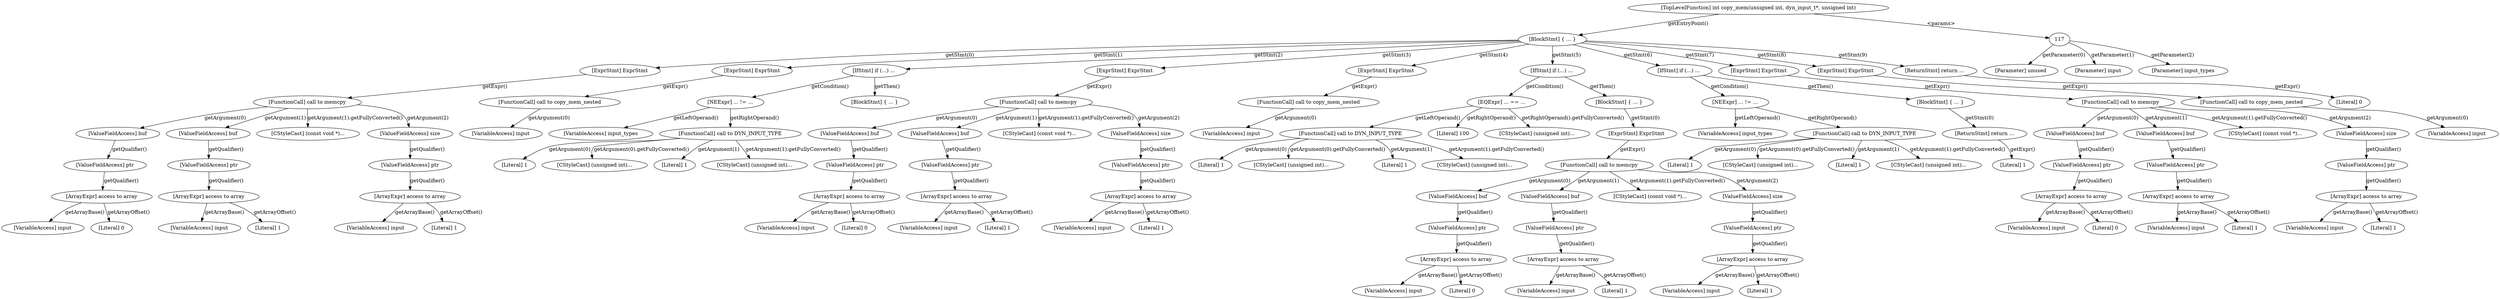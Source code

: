 digraph {
  compound=true;
  0[label="[ExprStmt] ExprStmt"; ];
  1[label="[FunctionCall] call to memcpy"; ];
  2[label="[VariableAccess] input"; ];
  3[label="[Literal] 0"; ];
  4[label="[ArrayExpr] access to array"; ];
  5[label="[ValueFieldAccess] ptr"; ];
  6[label="[ValueFieldAccess] buf"; ];
  7[label="[VariableAccess] input"; ];
  8[label="[Literal] 1"; ];
  9[label="[ArrayExpr] access to array"; ];
  10[label="[ValueFieldAccess] ptr"; ];
  11[label="[ValueFieldAccess] buf"; ];
  12[label="[CStyleCast] (const void *)..."; ];
  13[label="[VariableAccess] input"; ];
  14[label="[Literal] 1"; ];
  15[label="[ArrayExpr] access to array"; ];
  16[label="[ValueFieldAccess] ptr"; ];
  17[label="[ValueFieldAccess] size"; ];
  18[label="[ExprStmt] ExprStmt"; ];
  19[label="[FunctionCall] call to copy_mem_nested"; ];
  20[label="[VariableAccess] input"; ];
  21[label="[IfStmt] if (...) ... "; ];
  22[label="[VariableAccess] input_types"; ];
  23[label="[FunctionCall] call to DYN_INPUT_TYPE"; ];
  24[label="[Literal] 1"; ];
  25[label="[CStyleCast] (unsigned int)..."; ];
  26[label="[Literal] 1"; ];
  27[label="[CStyleCast] (unsigned int)..."; ];
  28[label="[NEExpr] ... != ..."; ];
  29[label="[BlockStmt] { ... }"; ];
  30[label="[ExprStmt] ExprStmt"; ];
  31[label="[FunctionCall] call to memcpy"; ];
  32[label="[VariableAccess] input"; ];
  33[label="[Literal] 0"; ];
  34[label="[ArrayExpr] access to array"; ];
  35[label="[ValueFieldAccess] ptr"; ];
  36[label="[ValueFieldAccess] buf"; ];
  37[label="[VariableAccess] input"; ];
  38[label="[Literal] 1"; ];
  39[label="[ArrayExpr] access to array"; ];
  40[label="[ValueFieldAccess] ptr"; ];
  41[label="[ValueFieldAccess] buf"; ];
  42[label="[CStyleCast] (const void *)..."; ];
  43[label="[VariableAccess] input"; ];
  44[label="[Literal] 1"; ];
  45[label="[ArrayExpr] access to array"; ];
  46[label="[ValueFieldAccess] ptr"; ];
  47[label="[ValueFieldAccess] size"; ];
  48[label="[ExprStmt] ExprStmt"; ];
  49[label="[FunctionCall] call to copy_mem_nested"; ];
  50[label="[VariableAccess] input"; ];
  51[label="[IfStmt] if (...) ... "; ];
  52[label="[FunctionCall] call to DYN_INPUT_TYPE"; ];
  53[label="[Literal] 1"; ];
  54[label="[CStyleCast] (unsigned int)..."; ];
  55[label="[Literal] 1"; ];
  56[label="[CStyleCast] (unsigned int)..."; ];
  57[label="[Literal] 100"; ];
  58[label="[CStyleCast] (unsigned int)..."; ];
  59[label="[EQExpr] ... == ..."; ];
  60[label="[ExprStmt] ExprStmt"; ];
  61[label="[FunctionCall] call to memcpy"; ];
  62[label="[VariableAccess] input"; ];
  63[label="[Literal] 0"; ];
  64[label="[ArrayExpr] access to array"; ];
  65[label="[ValueFieldAccess] ptr"; ];
  66[label="[ValueFieldAccess] buf"; ];
  67[label="[VariableAccess] input"; ];
  68[label="[Literal] 1"; ];
  69[label="[ArrayExpr] access to array"; ];
  70[label="[ValueFieldAccess] ptr"; ];
  71[label="[ValueFieldAccess] buf"; ];
  72[label="[CStyleCast] (const void *)..."; ];
  73[label="[VariableAccess] input"; ];
  74[label="[Literal] 1"; ];
  75[label="[ArrayExpr] access to array"; ];
  76[label="[ValueFieldAccess] ptr"; ];
  77[label="[ValueFieldAccess] size"; ];
  78[label="[BlockStmt] { ... }"; ];
  79[label="[IfStmt] if (...) ... "; ];
  80[label="[VariableAccess] input_types"; ];
  81[label="[FunctionCall] call to DYN_INPUT_TYPE"; ];
  82[label="[Literal] 1"; ];
  83[label="[CStyleCast] (unsigned int)..."; ];
  84[label="[Literal] 1"; ];
  85[label="[CStyleCast] (unsigned int)..."; ];
  86[label="[NEExpr] ... != ..."; ];
  87[label="[ReturnStmt] return ..."; ];
  88[label="[Literal] 1"; ];
  89[label="[BlockStmt] { ... }"; ];
  90[label="[ExprStmt] ExprStmt"; ];
  91[label="[FunctionCall] call to memcpy"; ];
  92[label="[VariableAccess] input"; ];
  93[label="[Literal] 0"; ];
  94[label="[ArrayExpr] access to array"; ];
  95[label="[ValueFieldAccess] ptr"; ];
  96[label="[ValueFieldAccess] buf"; ];
  97[label="[VariableAccess] input"; ];
  98[label="[Literal] 1"; ];
  99[label="[ArrayExpr] access to array"; ];
  100[label="[ValueFieldAccess] ptr"; ];
  101[label="[ValueFieldAccess] buf"; ];
  102[label="[CStyleCast] (const void *)..."; ];
  103[label="[VariableAccess] input"; ];
  104[label="[Literal] 1"; ];
  105[label="[ArrayExpr] access to array"; ];
  106[label="[ValueFieldAccess] ptr"; ];
  107[label="[ValueFieldAccess] size"; ];
  108[label="[ExprStmt] ExprStmt"; ];
  109[label="[FunctionCall] call to copy_mem_nested"; ];
  110[label="[VariableAccess] input"; ];
  111[label="[ReturnStmt] return ..."; ];
  112[label="[Literal] 0"; ];
  113[label="[BlockStmt] { ... }"; ];
  114[label="[Parameter] unused"; ];
  115[label="[Parameter] input"; ];
  116[label="[Parameter] input_types"; ];
  117[];
  118[label="[TopLevelFunction] int copy_mem(unsigned int, dyn_input_t*, unsigned int)"; ];
  0 -> 1[label="getExpr()"; ];
  1 -> 6[label="getArgument(0)"; ];
  4 -> 2[label="getArrayBase()"; ];
  5 -> 4[label="getQualifier()"; ];
  6 -> 5[label="getQualifier()"; ];
  9 -> 7[label="getArrayBase()"; ];
  10 -> 9[label="getQualifier()"; ];
  11 -> 10[label="getQualifier()"; ];
  15 -> 13[label="getArrayBase()"; ];
  16 -> 15[label="getQualifier()"; ];
  17 -> 16[label="getQualifier()"; ];
  18 -> 19[label="getExpr()"; ];
  19 -> 20[label="getArgument(0)"; ];
  21 -> 28[label="getCondition()"; ];
  23 -> 24[label="getArgument(0)"; ];
  28 -> 22[label="getLeftOperand()"; ];
  30 -> 31[label="getExpr()"; ];
  31 -> 36[label="getArgument(0)"; ];
  34 -> 32[label="getArrayBase()"; ];
  35 -> 34[label="getQualifier()"; ];
  36 -> 35[label="getQualifier()"; ];
  39 -> 37[label="getArrayBase()"; ];
  40 -> 39[label="getQualifier()"; ];
  41 -> 40[label="getQualifier()"; ];
  45 -> 43[label="getArrayBase()"; ];
  46 -> 45[label="getQualifier()"; ];
  47 -> 46[label="getQualifier()"; ];
  48 -> 49[label="getExpr()"; ];
  49 -> 50[label="getArgument(0)"; ];
  51 -> 59[label="getCondition()"; ];
  52 -> 53[label="getArgument(0)"; ];
  59 -> 52[label="getLeftOperand()"; ];
  60 -> 61[label="getExpr()"; ];
  61 -> 66[label="getArgument(0)"; ];
  64 -> 62[label="getArrayBase()"; ];
  65 -> 64[label="getQualifier()"; ];
  66 -> 65[label="getQualifier()"; ];
  69 -> 67[label="getArrayBase()"; ];
  70 -> 69[label="getQualifier()"; ];
  71 -> 70[label="getQualifier()"; ];
  75 -> 73[label="getArrayBase()"; ];
  76 -> 75[label="getQualifier()"; ];
  77 -> 76[label="getQualifier()"; ];
  78 -> 60[label="getStmt(0)"; ];
  79 -> 86[label="getCondition()"; ];
  81 -> 82[label="getArgument(0)"; ];
  86 -> 80[label="getLeftOperand()"; ];
  87 -> 88[label="getExpr()"; ];
  89 -> 87[label="getStmt(0)"; ];
  90 -> 91[label="getExpr()"; ];
  91 -> 96[label="getArgument(0)"; ];
  94 -> 92[label="getArrayBase()"; ];
  95 -> 94[label="getQualifier()"; ];
  96 -> 95[label="getQualifier()"; ];
  99 -> 97[label="getArrayBase()"; ];
  100 -> 99[label="getQualifier()"; ];
  101 -> 100[label="getQualifier()"; ];
  105 -> 103[label="getArrayBase()"; ];
  106 -> 105[label="getQualifier()"; ];
  107 -> 106[label="getQualifier()"; ];
  108 -> 109[label="getExpr()"; ];
  109 -> 110[label="getArgument(0)"; ];
  111 -> 112[label="getExpr()"; ];
  113 -> 0[label="getStmt(0)"; ];
  118 -> 117[label="<params>"; ];
  117 -> 114[label="getParameter(0)"; ];
  1 -> 11[label="getArgument(1)"; ];
  4 -> 3[label="getArrayOffset()"; ];
  9 -> 8[label="getArrayOffset()"; ];
  15 -> 14[label="getArrayOffset()"; ];
  21 -> 29[label="getThen()"; ];
  23 -> 26[label="getArgument(1)"; ];
  28 -> 23[label="getRightOperand()"; ];
  31 -> 41[label="getArgument(1)"; ];
  34 -> 33[label="getArrayOffset()"; ];
  39 -> 38[label="getArrayOffset()"; ];
  45 -> 44[label="getArrayOffset()"; ];
  51 -> 78[label="getThen()"; ];
  52 -> 55[label="getArgument(1)"; ];
  59 -> 57[label="getRightOperand()"; ];
  61 -> 71[label="getArgument(1)"; ];
  64 -> 63[label="getArrayOffset()"; ];
  69 -> 68[label="getArrayOffset()"; ];
  75 -> 74[label="getArrayOffset()"; ];
  79 -> 89[label="getThen()"; ];
  81 -> 84[label="getArgument(1)"; ];
  86 -> 81[label="getRightOperand()"; ];
  91 -> 101[label="getArgument(1)"; ];
  94 -> 93[label="getArrayOffset()"; ];
  99 -> 98[label="getArrayOffset()"; ];
  105 -> 104[label="getArrayOffset()"; ];
  113 -> 18[label="getStmt(1)"; ];
  118 -> 113[label="getEntryPoint()"; ];
  117 -> 115[label="getParameter(1)"; ];
  1 -> 17[label="getArgument(2)"; ];
  23 -> 25[label="getArgument(0).getFullyConverted()"; ];
  31 -> 47[label="getArgument(2)"; ];
  52 -> 54[label="getArgument(0).getFullyConverted()"; ];
  59 -> 58[label="getRightOperand().getFullyConverted()"; ];
  61 -> 77[label="getArgument(2)"; ];
  81 -> 83[label="getArgument(0).getFullyConverted()"; ];
  91 -> 107[label="getArgument(2)"; ];
  113 -> 21[label="getStmt(2)"; ];
  117 -> 116[label="getParameter(2)"; ];
  1 -> 12[label="getArgument(1).getFullyConverted()"; ];
  23 -> 27[label="getArgument(1).getFullyConverted()"; ];
  31 -> 42[label="getArgument(1).getFullyConverted()"; ];
  52 -> 56[label="getArgument(1).getFullyConverted()"; ];
  61 -> 72[label="getArgument(1).getFullyConverted()"; ];
  81 -> 85[label="getArgument(1).getFullyConverted()"; ];
  91 -> 102[label="getArgument(1).getFullyConverted()"; ];
  113 -> 30[label="getStmt(3)"; ];
  113 -> 48[label="getStmt(4)"; ];
  113 -> 51[label="getStmt(5)"; ];
  113 -> 79[label="getStmt(6)"; ];
  113 -> 90[label="getStmt(7)"; ];
  113 -> 108[label="getStmt(8)"; ];
  113 -> 111[label="getStmt(9)"; ];
}
